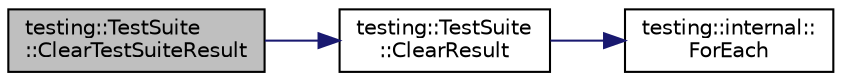 digraph "testing::TestSuite::ClearTestSuiteResult"
{
 // LATEX_PDF_SIZE
  bgcolor="transparent";
  edge [fontname="Helvetica",fontsize="10",labelfontname="Helvetica",labelfontsize="10"];
  node [fontname="Helvetica",fontsize="10",shape=record];
  rankdir="LR";
  Node1 [label="testing::TestSuite\l::ClearTestSuiteResult",height=0.2,width=0.4,color="black", fillcolor="grey75", style="filled", fontcolor="black",tooltip=" "];
  Node1 -> Node2 [color="midnightblue",fontsize="10",style="solid",fontname="Helvetica"];
  Node2 [label="testing::TestSuite\l::ClearResult",height=0.2,width=0.4,color="black",URL="$classtesting_1_1TestSuite.html#a87bb26673c51e952e4904afcfa418c51",tooltip=" "];
  Node2 -> Node3 [color="midnightblue",fontsize="10",style="solid",fontname="Helvetica"];
  Node3 [label="testing::internal::\lForEach",height=0.2,width=0.4,color="black",URL="$namespacetesting_1_1internal.html#a52f5504ed65d116201ccb8f99a44fd7e",tooltip=" "];
}
